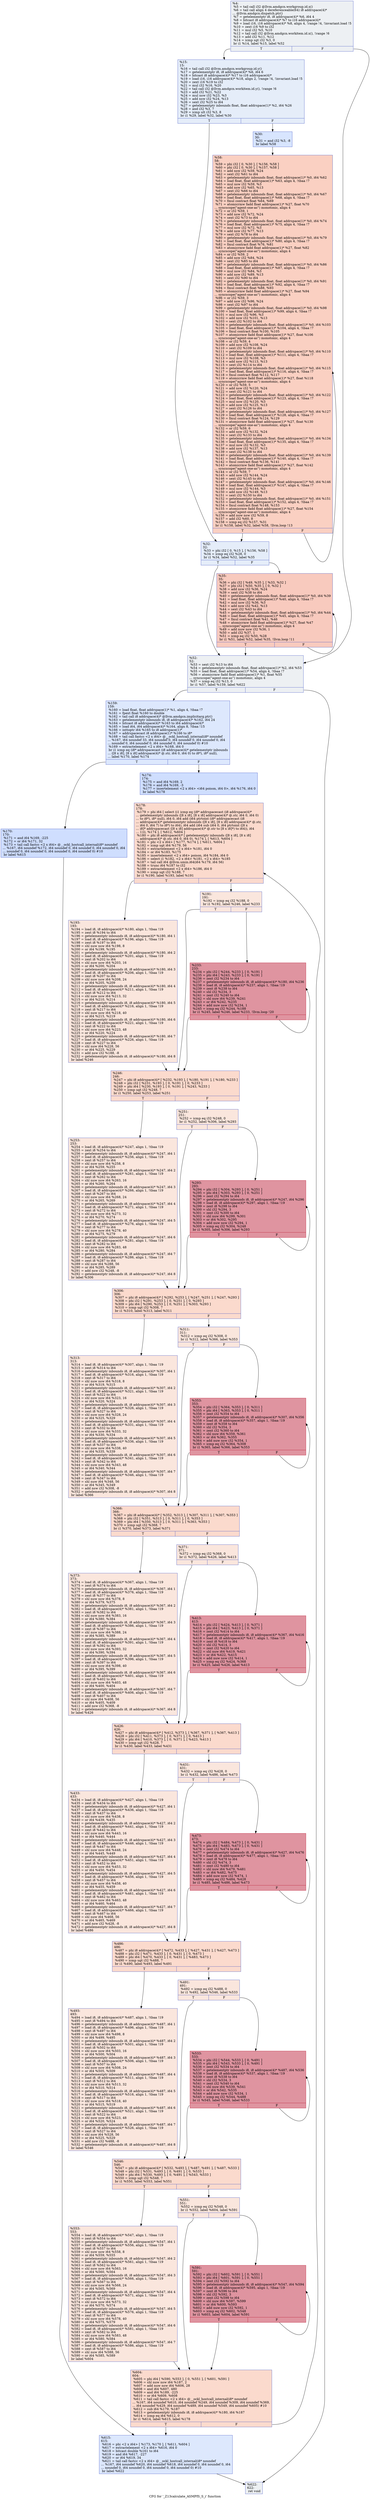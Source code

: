 digraph "CFG for '_Z13calculate_ASMPfS_S_i' function" {
	label="CFG for '_Z13calculate_ASMPfS_S_i' function";

	Node0x51121c0 [shape=record,color="#3d50c3ff", style=filled, fillcolor="#d6dce470",label="{%4:\l  %5 = tail call i32 @llvm.amdgcn.workgroup.id.x()\l  %6 = tail call align 4 dereferenceable(64) i8 addrspace(4)*\l... @llvm.amdgcn.dispatch.ptr()\l  %7 = getelementptr i8, i8 addrspace(4)* %6, i64 4\l  %8 = bitcast i8 addrspace(4)* %7 to i16 addrspace(4)*\l  %9 = load i16, i16 addrspace(4)* %8, align 4, !range !4, !invariant.load !5\l  %10 = zext i16 %9 to i32\l  %11 = mul i32 %5, %10\l  %12 = tail call i32 @llvm.amdgcn.workitem.id.x(), !range !6\l  %13 = add i32 %11, %12\l  %14 = icmp sgt i32 %3, 0\l  br i1 %14, label %15, label %52\l|{<s0>T|<s1>F}}"];
	Node0x51121c0:s0 -> Node0x51140f0;
	Node0x51121c0:s1 -> Node0x5114180;
	Node0x51140f0 [shape=record,color="#3d50c3ff", style=filled, fillcolor="#c5d6f270",label="{%15:\l15:                                               \l  %16 = tail call i32 @llvm.amdgcn.workgroup.id.y()\l  %17 = getelementptr i8, i8 addrspace(4)* %6, i64 6\l  %18 = bitcast i8 addrspace(4)* %17 to i16 addrspace(4)*\l  %19 = load i16, i16 addrspace(4)* %18, align 2, !range !4, !invariant.load !5\l  %20 = zext i16 %19 to i32\l  %21 = mul i32 %16, %20\l  %22 = tail call i32 @llvm.amdgcn.workitem.id.y(), !range !6\l  %23 = add i32 %21, %22\l  %24 = mul nsw i32 %23, %3\l  %25 = add nsw i32 %24, %13\l  %26 = sext i32 %25 to i64\l  %27 = getelementptr inbounds float, float addrspace(1)* %2, i64 %26\l  %28 = and i32 %3, 7\l  %29 = icmp ult i32 %3, 8\l  br i1 %29, label %32, label %30\l|{<s0>T|<s1>F}}"];
	Node0x51140f0:s0 -> Node0x5116080;
	Node0x51140f0:s1 -> Node0x5116110;
	Node0x5116110 [shape=record,color="#3d50c3ff", style=filled, fillcolor="#a7c5fe70",label="{%30:\l30:                                               \l  %31 = and i32 %3, -8\l  br label %58\l}"];
	Node0x5116110 -> Node0x5116310;
	Node0x5116080 [shape=record,color="#3d50c3ff", style=filled, fillcolor="#c5d6f270",label="{%32:\l32:                                               \l  %33 = phi i32 [ 0, %15 ], [ %156, %58 ]\l  %34 = icmp eq i32 %28, 0\l  br i1 %34, label %52, label %35\l|{<s0>T|<s1>F}}"];
	Node0x5116080:s0 -> Node0x5114180;
	Node0x5116080:s1 -> Node0x5116670;
	Node0x5116670 [shape=record,color="#3d50c3ff", style=filled, fillcolor="#ef886b70",label="{%35:\l35:                                               \l  %36 = phi i32 [ %49, %35 ], [ %33, %32 ]\l  %37 = phi i32 [ %50, %35 ], [ 0, %32 ]\l  %38 = add nsw i32 %36, %24\l  %39 = sext i32 %38 to i64\l  %40 = getelementptr inbounds float, float addrspace(1)* %0, i64 %39\l  %41 = load float, float addrspace(1)* %40, align 4, !tbaa !7\l  %42 = mul nsw i32 %36, %3\l  %43 = add nsw i32 %42, %13\l  %44 = sext i32 %43 to i64\l  %45 = getelementptr inbounds float, float addrspace(1)* %0, i64 %44\l  %46 = load float, float addrspace(1)* %45, align 4, !tbaa !7\l  %47 = fmul contract float %41, %46\l  %48 = atomicrmw fadd float addrspace(1)* %27, float %47\l... syncscope(\"agent-one-as\") monotonic, align 4\l  %49 = add nuw nsw i32 %36, 1\l  %50 = add i32 %37, 1\l  %51 = icmp eq i32 %50, %28\l  br i1 %51, label %52, label %35, !llvm.loop !11\l|{<s0>T|<s1>F}}"];
	Node0x5116670:s0 -> Node0x5114180;
	Node0x5116670:s1 -> Node0x5116670;
	Node0x5114180 [shape=record,color="#3d50c3ff", style=filled, fillcolor="#d6dce470",label="{%52:\l52:                                               \l  %53 = sext i32 %13 to i64\l  %54 = getelementptr inbounds float, float addrspace(1)* %2, i64 %53\l  %55 = load float, float addrspace(1)* %54, align 4, !tbaa !7\l  %56 = atomicrmw fadd float addrspace(1)* %1, float %55\l... syncscope(\"agent-one-as\") monotonic, align 4\l  %57 = icmp eq i32 %13, 0\l  br i1 %57, label %159, label %622\l|{<s0>T|<s1>F}}"];
	Node0x5114180:s0 -> Node0x5117cc0;
	Node0x5114180:s1 -> Node0x5117d10;
	Node0x5116310 [shape=record,color="#3d50c3ff", style=filled, fillcolor="#f3947570",label="{%58:\l58:                                               \l  %59 = phi i32 [ 0, %30 ], [ %156, %58 ]\l  %60 = phi i32 [ 0, %30 ], [ %157, %58 ]\l  %61 = add nsw i32 %59, %24\l  %62 = sext i32 %61 to i64\l  %63 = getelementptr inbounds float, float addrspace(1)* %0, i64 %62\l  %64 = load float, float addrspace(1)* %63, align 4, !tbaa !7\l  %65 = mul nsw i32 %59, %3\l  %66 = add nsw i32 %65, %13\l  %67 = sext i32 %66 to i64\l  %68 = getelementptr inbounds float, float addrspace(1)* %0, i64 %67\l  %69 = load float, float addrspace(1)* %68, align 4, !tbaa !7\l  %70 = fmul contract float %64, %69\l  %71 = atomicrmw fadd float addrspace(1)* %27, float %70\l... syncscope(\"agent-one-as\") monotonic, align 4\l  %72 = or i32 %59, 1\l  %73 = add nsw i32 %72, %24\l  %74 = sext i32 %73 to i64\l  %75 = getelementptr inbounds float, float addrspace(1)* %0, i64 %74\l  %76 = load float, float addrspace(1)* %75, align 4, !tbaa !7\l  %77 = mul nsw i32 %72, %3\l  %78 = add nsw i32 %77, %13\l  %79 = sext i32 %78 to i64\l  %80 = getelementptr inbounds float, float addrspace(1)* %0, i64 %79\l  %81 = load float, float addrspace(1)* %80, align 4, !tbaa !7\l  %82 = fmul contract float %76, %81\l  %83 = atomicrmw fadd float addrspace(1)* %27, float %82\l... syncscope(\"agent-one-as\") monotonic, align 4\l  %84 = or i32 %59, 2\l  %85 = add nsw i32 %84, %24\l  %86 = sext i32 %85 to i64\l  %87 = getelementptr inbounds float, float addrspace(1)* %0, i64 %86\l  %88 = load float, float addrspace(1)* %87, align 4, !tbaa !7\l  %89 = mul nsw i32 %84, %3\l  %90 = add nsw i32 %89, %13\l  %91 = sext i32 %90 to i64\l  %92 = getelementptr inbounds float, float addrspace(1)* %0, i64 %91\l  %93 = load float, float addrspace(1)* %92, align 4, !tbaa !7\l  %94 = fmul contract float %88, %93\l  %95 = atomicrmw fadd float addrspace(1)* %27, float %94\l... syncscope(\"agent-one-as\") monotonic, align 4\l  %96 = or i32 %59, 3\l  %97 = add nsw i32 %96, %24\l  %98 = sext i32 %97 to i64\l  %99 = getelementptr inbounds float, float addrspace(1)* %0, i64 %98\l  %100 = load float, float addrspace(1)* %99, align 4, !tbaa !7\l  %101 = mul nsw i32 %96, %3\l  %102 = add nsw i32 %101, %13\l  %103 = sext i32 %102 to i64\l  %104 = getelementptr inbounds float, float addrspace(1)* %0, i64 %103\l  %105 = load float, float addrspace(1)* %104, align 4, !tbaa !7\l  %106 = fmul contract float %100, %105\l  %107 = atomicrmw fadd float addrspace(1)* %27, float %106\l... syncscope(\"agent-one-as\") monotonic, align 4\l  %108 = or i32 %59, 4\l  %109 = add nsw i32 %108, %24\l  %110 = sext i32 %109 to i64\l  %111 = getelementptr inbounds float, float addrspace(1)* %0, i64 %110\l  %112 = load float, float addrspace(1)* %111, align 4, !tbaa !7\l  %113 = mul nsw i32 %108, %3\l  %114 = add nsw i32 %113, %13\l  %115 = sext i32 %114 to i64\l  %116 = getelementptr inbounds float, float addrspace(1)* %0, i64 %115\l  %117 = load float, float addrspace(1)* %116, align 4, !tbaa !7\l  %118 = fmul contract float %112, %117\l  %119 = atomicrmw fadd float addrspace(1)* %27, float %118\l... syncscope(\"agent-one-as\") monotonic, align 4\l  %120 = or i32 %59, 5\l  %121 = add nsw i32 %120, %24\l  %122 = sext i32 %121 to i64\l  %123 = getelementptr inbounds float, float addrspace(1)* %0, i64 %122\l  %124 = load float, float addrspace(1)* %123, align 4, !tbaa !7\l  %125 = mul nsw i32 %120, %3\l  %126 = add nsw i32 %125, %13\l  %127 = sext i32 %126 to i64\l  %128 = getelementptr inbounds float, float addrspace(1)* %0, i64 %127\l  %129 = load float, float addrspace(1)* %128, align 4, !tbaa !7\l  %130 = fmul contract float %124, %129\l  %131 = atomicrmw fadd float addrspace(1)* %27, float %130\l... syncscope(\"agent-one-as\") monotonic, align 4\l  %132 = or i32 %59, 6\l  %133 = add nsw i32 %132, %24\l  %134 = sext i32 %133 to i64\l  %135 = getelementptr inbounds float, float addrspace(1)* %0, i64 %134\l  %136 = load float, float addrspace(1)* %135, align 4, !tbaa !7\l  %137 = mul nsw i32 %132, %3\l  %138 = add nsw i32 %137, %13\l  %139 = sext i32 %138 to i64\l  %140 = getelementptr inbounds float, float addrspace(1)* %0, i64 %139\l  %141 = load float, float addrspace(1)* %140, align 4, !tbaa !7\l  %142 = fmul contract float %136, %141\l  %143 = atomicrmw fadd float addrspace(1)* %27, float %142\l... syncscope(\"agent-one-as\") monotonic, align 4\l  %144 = or i32 %59, 7\l  %145 = add nsw i32 %144, %24\l  %146 = sext i32 %145 to i64\l  %147 = getelementptr inbounds float, float addrspace(1)* %0, i64 %146\l  %148 = load float, float addrspace(1)* %147, align 4, !tbaa !7\l  %149 = mul nsw i32 %144, %3\l  %150 = add nsw i32 %149, %13\l  %151 = sext i32 %150 to i64\l  %152 = getelementptr inbounds float, float addrspace(1)* %0, i64 %151\l  %153 = load float, float addrspace(1)* %152, align 4, !tbaa !7\l  %154 = fmul contract float %148, %153\l  %155 = atomicrmw fadd float addrspace(1)* %27, float %154\l... syncscope(\"agent-one-as\") monotonic, align 4\l  %156 = add nuw nsw i32 %59, 8\l  %157 = add i32 %60, 8\l  %158 = icmp eq i32 %157, %31\l  br i1 %158, label %32, label %58, !llvm.loop !13\l|{<s0>T|<s1>F}}"];
	Node0x5116310:s0 -> Node0x5116080;
	Node0x5116310:s1 -> Node0x5116310;
	Node0x5117cc0 [shape=record,color="#3d50c3ff", style=filled, fillcolor="#b2ccfb70",label="{%159:\l159:                                              \l  %160 = load float, float addrspace(1)* %1, align 4, !tbaa !7\l  %161 = fpext float %160 to double\l  %162 = tail call i8 addrspace(4)* @llvm.amdgcn.implicitarg.ptr()\l  %163 = getelementptr inbounds i8, i8 addrspace(4)* %162, i64 24\l  %164 = bitcast i8 addrspace(4)* %163 to i64 addrspace(4)*\l  %165 = load i64, i64 addrspace(4)* %164, align 8, !tbaa !15\l  %166 = inttoptr i64 %165 to i8 addrspace(1)*\l  %167 = addrspacecast i8 addrspace(1)* %166 to i8*\l  %168 = tail call fastcc \<2 x i64\> @__ockl_hostcall_internal(i8* noundef\l... %167, i64 noundef 33, i64 noundef 0, i64 noundef 0, i64 noundef 0, i64\l... noundef 0, i64 noundef 0, i64 noundef 0, i64 noundef 0) #10\l  %169 = extractelement \<2 x i64\> %168, i64 0\l  br i1 icmp eq (i8* addrspacecast (i8 addrspace(4)* getelementptr inbounds\l... ([8 x i8], [8 x i8] addrspace(4)* @.str, i64 0, i64 0) to i8*), i8* null),\l... label %170, label %174\l|{<s0>T|<s1>F}}"];
	Node0x5117cc0:s0 -> Node0x511cb30;
	Node0x5117cc0:s1 -> Node0x511d4d0;
	Node0x511cb30 [shape=record,color="#3d50c3ff", style=filled, fillcolor="#93b5fe70",label="{%170:\l170:                                              \l  %171 = and i64 %169, -225\l  %172 = or i64 %171, 32\l  %173 = tail call fastcc \<2 x i64\> @__ockl_hostcall_internal(i8* noundef\l... %167, i64 noundef %172, i64 noundef 0, i64 noundef 0, i64 noundef 0, i64\l... noundef 0, i64 noundef 0, i64 noundef 0, i64 noundef 0) #10\l  br label %615\l}"];
	Node0x511cb30 -> Node0x511d860;
	Node0x511d4d0 [shape=record,color="#3d50c3ff", style=filled, fillcolor="#93b5fe70",label="{%174:\l174:                                              \l  %175 = and i64 %169, 2\l  %176 = and i64 %169, -3\l  %177 = insertelement \<2 x i64\> \<i64 poison, i64 0\>, i64 %176, i64 0\l  br label %178\l}"];
	Node0x511d4d0 -> Node0x511e370;
	Node0x511e370 [shape=record,color="#3d50c3ff", style=filled, fillcolor="#f7ac8e70",label="{%178:\l178:                                              \l  %179 = phi i64 [ select (i1 icmp eq (i8* addrspacecast (i8 addrspace(4)*\l... getelementptr inbounds ([8 x i8], [8 x i8] addrspace(4)* @.str, i64 0, i64 0)\l... to i8*), i8* null), i64 0, i64 add (i64 ptrtoint (i8* addrspacecast (i8\l... addrspace(4)* getelementptr inbounds ([8 x i8], [8 x i8] addrspace(4)* @.str,\l... i64 0, i64 7) to i8*) to i64), i64 add (i64 sub (i64 0, i64 ptrtoint ([8 x\l... i8]* addrspacecast ([8 x i8] addrspace(4)* @.str to [8 x i8]*) to i64)), i64\l... 1))), %174 ], [ %612, %604 ]\l  %180 = phi i8 addrspace(4)* [ getelementptr inbounds ([8 x i8], [8 x i8]\l... addrspace(4)* @.str, i64 0, i64 0), %174 ], [ %613, %604 ]\l  %181 = phi \<2 x i64\> [ %177, %174 ], [ %611, %604 ]\l  %182 = icmp ugt i64 %179, 56\l  %183 = extractelement \<2 x i64\> %181, i64 0\l  %184 = or i64 %183, %175\l  %185 = insertelement \<2 x i64\> poison, i64 %184, i64 0\l  %186 = select i1 %182, \<2 x i64\> %181, \<2 x i64\> %185\l  %187 = tail call i64 @llvm.umin.i64(i64 %179, i64 56)\l  %188 = trunc i64 %187 to i32\l  %189 = extractelement \<2 x i64\> %186, i64 0\l  %190 = icmp ugt i32 %188, 7\l  br i1 %190, label %193, label %191\l|{<s0>T|<s1>F}}"];
	Node0x511e370:s0 -> Node0x511f260;
	Node0x511e370:s1 -> Node0x511f2f0;
	Node0x511f2f0 [shape=record,color="#3d50c3ff", style=filled, fillcolor="#f3c7b170",label="{%191:\l191:                                              \l  %192 = icmp eq i32 %188, 0\l  br i1 %192, label %246, label %233\l|{<s0>T|<s1>F}}"];
	Node0x511f2f0:s0 -> Node0x511f4c0;
	Node0x511f2f0:s1 -> Node0x511f510;
	Node0x511f260 [shape=record,color="#3d50c3ff", style=filled, fillcolor="#f3c7b170",label="{%193:\l193:                                              \l  %194 = load i8, i8 addrspace(4)* %180, align 1, !tbaa !19\l  %195 = zext i8 %194 to i64\l  %196 = getelementptr inbounds i8, i8 addrspace(4)* %180, i64 1\l  %197 = load i8, i8 addrspace(4)* %196, align 1, !tbaa !19\l  %198 = zext i8 %197 to i64\l  %199 = shl nuw nsw i64 %198, 8\l  %200 = or i64 %199, %195\l  %201 = getelementptr inbounds i8, i8 addrspace(4)* %180, i64 2\l  %202 = load i8, i8 addrspace(4)* %201, align 1, !tbaa !19\l  %203 = zext i8 %202 to i64\l  %204 = shl nuw nsw i64 %203, 16\l  %205 = or i64 %200, %204\l  %206 = getelementptr inbounds i8, i8 addrspace(4)* %180, i64 3\l  %207 = load i8, i8 addrspace(4)* %206, align 1, !tbaa !19\l  %208 = zext i8 %207 to i64\l  %209 = shl nuw nsw i64 %208, 24\l  %210 = or i64 %205, %209\l  %211 = getelementptr inbounds i8, i8 addrspace(4)* %180, i64 4\l  %212 = load i8, i8 addrspace(4)* %211, align 1, !tbaa !19\l  %213 = zext i8 %212 to i64\l  %214 = shl nuw nsw i64 %213, 32\l  %215 = or i64 %210, %214\l  %216 = getelementptr inbounds i8, i8 addrspace(4)* %180, i64 5\l  %217 = load i8, i8 addrspace(4)* %216, align 1, !tbaa !19\l  %218 = zext i8 %217 to i64\l  %219 = shl nuw nsw i64 %218, 40\l  %220 = or i64 %215, %219\l  %221 = getelementptr inbounds i8, i8 addrspace(4)* %180, i64 6\l  %222 = load i8, i8 addrspace(4)* %221, align 1, !tbaa !19\l  %223 = zext i8 %222 to i64\l  %224 = shl nuw nsw i64 %223, 48\l  %225 = or i64 %220, %224\l  %226 = getelementptr inbounds i8, i8 addrspace(4)* %180, i64 7\l  %227 = load i8, i8 addrspace(4)* %226, align 1, !tbaa !19\l  %228 = zext i8 %227 to i64\l  %229 = shl nuw i64 %228, 56\l  %230 = or i64 %225, %229\l  %231 = add nsw i32 %188, -8\l  %232 = getelementptr inbounds i8, i8 addrspace(4)* %180, i64 8\l  br label %246\l}"];
	Node0x511f260 -> Node0x511f4c0;
	Node0x511f510 [shape=record,color="#b70d28ff", style=filled, fillcolor="#b70d2870",label="{%233:\l233:                                              \l  %234 = phi i32 [ %244, %233 ], [ 0, %191 ]\l  %235 = phi i64 [ %243, %233 ], [ 0, %191 ]\l  %236 = zext i32 %234 to i64\l  %237 = getelementptr inbounds i8, i8 addrspace(4)* %180, i64 %236\l  %238 = load i8, i8 addrspace(4)* %237, align 1, !tbaa !19\l  %239 = zext i8 %238 to i64\l  %240 = shl i32 %234, 3\l  %241 = zext i32 %240 to i64\l  %242 = shl nuw i64 %239, %241\l  %243 = or i64 %242, %235\l  %244 = add nuw nsw i32 %234, 1\l  %245 = icmp eq i32 %244, %188\l  br i1 %245, label %246, label %233, !llvm.loop !20\l|{<s0>T|<s1>F}}"];
	Node0x511f510:s0 -> Node0x511f4c0;
	Node0x511f510:s1 -> Node0x511f510;
	Node0x511f4c0 [shape=record,color="#3d50c3ff", style=filled, fillcolor="#f7ac8e70",label="{%246:\l246:                                              \l  %247 = phi i8 addrspace(4)* [ %232, %193 ], [ %180, %191 ], [ %180, %233 ]\l  %248 = phi i32 [ %231, %193 ], [ 0, %191 ], [ 0, %233 ]\l  %249 = phi i64 [ %230, %193 ], [ 0, %191 ], [ %243, %233 ]\l  %250 = icmp ugt i32 %248, 7\l  br i1 %250, label %253, label %251\l|{<s0>T|<s1>F}}"];
	Node0x511f4c0:s0 -> Node0x5121f20;
	Node0x511f4c0:s1 -> Node0x5121f70;
	Node0x5121f70 [shape=record,color="#3d50c3ff", style=filled, fillcolor="#f3c7b170",label="{%251:\l251:                                              \l  %252 = icmp eq i32 %248, 0\l  br i1 %252, label %306, label %293\l|{<s0>T|<s1>F}}"];
	Node0x5121f70:s0 -> Node0x5122140;
	Node0x5121f70:s1 -> Node0x5122190;
	Node0x5121f20 [shape=record,color="#3d50c3ff", style=filled, fillcolor="#f3c7b170",label="{%253:\l253:                                              \l  %254 = load i8, i8 addrspace(4)* %247, align 1, !tbaa !19\l  %255 = zext i8 %254 to i64\l  %256 = getelementptr inbounds i8, i8 addrspace(4)* %247, i64 1\l  %257 = load i8, i8 addrspace(4)* %256, align 1, !tbaa !19\l  %258 = zext i8 %257 to i64\l  %259 = shl nuw nsw i64 %258, 8\l  %260 = or i64 %259, %255\l  %261 = getelementptr inbounds i8, i8 addrspace(4)* %247, i64 2\l  %262 = load i8, i8 addrspace(4)* %261, align 1, !tbaa !19\l  %263 = zext i8 %262 to i64\l  %264 = shl nuw nsw i64 %263, 16\l  %265 = or i64 %260, %264\l  %266 = getelementptr inbounds i8, i8 addrspace(4)* %247, i64 3\l  %267 = load i8, i8 addrspace(4)* %266, align 1, !tbaa !19\l  %268 = zext i8 %267 to i64\l  %269 = shl nuw nsw i64 %268, 24\l  %270 = or i64 %265, %269\l  %271 = getelementptr inbounds i8, i8 addrspace(4)* %247, i64 4\l  %272 = load i8, i8 addrspace(4)* %271, align 1, !tbaa !19\l  %273 = zext i8 %272 to i64\l  %274 = shl nuw nsw i64 %273, 32\l  %275 = or i64 %270, %274\l  %276 = getelementptr inbounds i8, i8 addrspace(4)* %247, i64 5\l  %277 = load i8, i8 addrspace(4)* %276, align 1, !tbaa !19\l  %278 = zext i8 %277 to i64\l  %279 = shl nuw nsw i64 %278, 40\l  %280 = or i64 %275, %279\l  %281 = getelementptr inbounds i8, i8 addrspace(4)* %247, i64 6\l  %282 = load i8, i8 addrspace(4)* %281, align 1, !tbaa !19\l  %283 = zext i8 %282 to i64\l  %284 = shl nuw nsw i64 %283, 48\l  %285 = or i64 %280, %284\l  %286 = getelementptr inbounds i8, i8 addrspace(4)* %247, i64 7\l  %287 = load i8, i8 addrspace(4)* %286, align 1, !tbaa !19\l  %288 = zext i8 %287 to i64\l  %289 = shl nuw i64 %288, 56\l  %290 = or i64 %285, %289\l  %291 = add nsw i32 %248, -8\l  %292 = getelementptr inbounds i8, i8 addrspace(4)* %247, i64 8\l  br label %306\l}"];
	Node0x5121f20 -> Node0x5122140;
	Node0x5122190 [shape=record,color="#b70d28ff", style=filled, fillcolor="#b70d2870",label="{%293:\l293:                                              \l  %294 = phi i32 [ %304, %293 ], [ 0, %251 ]\l  %295 = phi i64 [ %303, %293 ], [ 0, %251 ]\l  %296 = zext i32 %294 to i64\l  %297 = getelementptr inbounds i8, i8 addrspace(4)* %247, i64 %296\l  %298 = load i8, i8 addrspace(4)* %297, align 1, !tbaa !19\l  %299 = zext i8 %298 to i64\l  %300 = shl i32 %294, 3\l  %301 = zext i32 %300 to i64\l  %302 = shl nuw i64 %299, %301\l  %303 = or i64 %302, %295\l  %304 = add nuw nsw i32 %294, 1\l  %305 = icmp eq i32 %304, %248\l  br i1 %305, label %306, label %293\l|{<s0>T|<s1>F}}"];
	Node0x5122190:s0 -> Node0x5122140;
	Node0x5122190:s1 -> Node0x5122190;
	Node0x5122140 [shape=record,color="#3d50c3ff", style=filled, fillcolor="#f7ac8e70",label="{%306:\l306:                                              \l  %307 = phi i8 addrspace(4)* [ %292, %253 ], [ %247, %251 ], [ %247, %293 ]\l  %308 = phi i32 [ %291, %253 ], [ 0, %251 ], [ 0, %293 ]\l  %309 = phi i64 [ %290, %253 ], [ 0, %251 ], [ %303, %293 ]\l  %310 = icmp ugt i32 %308, 7\l  br i1 %310, label %313, label %311\l|{<s0>T|<s1>F}}"];
	Node0x5122140:s0 -> Node0x5124a20;
	Node0x5122140:s1 -> Node0x5124a70;
	Node0x5124a70 [shape=record,color="#3d50c3ff", style=filled, fillcolor="#f3c7b170",label="{%311:\l311:                                              \l  %312 = icmp eq i32 %308, 0\l  br i1 %312, label %366, label %353\l|{<s0>T|<s1>F}}"];
	Node0x5124a70:s0 -> Node0x5124c00;
	Node0x5124a70:s1 -> Node0x5124c50;
	Node0x5124a20 [shape=record,color="#3d50c3ff", style=filled, fillcolor="#f3c7b170",label="{%313:\l313:                                              \l  %314 = load i8, i8 addrspace(4)* %307, align 1, !tbaa !19\l  %315 = zext i8 %314 to i64\l  %316 = getelementptr inbounds i8, i8 addrspace(4)* %307, i64 1\l  %317 = load i8, i8 addrspace(4)* %316, align 1, !tbaa !19\l  %318 = zext i8 %317 to i64\l  %319 = shl nuw nsw i64 %318, 8\l  %320 = or i64 %319, %315\l  %321 = getelementptr inbounds i8, i8 addrspace(4)* %307, i64 2\l  %322 = load i8, i8 addrspace(4)* %321, align 1, !tbaa !19\l  %323 = zext i8 %322 to i64\l  %324 = shl nuw nsw i64 %323, 16\l  %325 = or i64 %320, %324\l  %326 = getelementptr inbounds i8, i8 addrspace(4)* %307, i64 3\l  %327 = load i8, i8 addrspace(4)* %326, align 1, !tbaa !19\l  %328 = zext i8 %327 to i64\l  %329 = shl nuw nsw i64 %328, 24\l  %330 = or i64 %325, %329\l  %331 = getelementptr inbounds i8, i8 addrspace(4)* %307, i64 4\l  %332 = load i8, i8 addrspace(4)* %331, align 1, !tbaa !19\l  %333 = zext i8 %332 to i64\l  %334 = shl nuw nsw i64 %333, 32\l  %335 = or i64 %330, %334\l  %336 = getelementptr inbounds i8, i8 addrspace(4)* %307, i64 5\l  %337 = load i8, i8 addrspace(4)* %336, align 1, !tbaa !19\l  %338 = zext i8 %337 to i64\l  %339 = shl nuw nsw i64 %338, 40\l  %340 = or i64 %335, %339\l  %341 = getelementptr inbounds i8, i8 addrspace(4)* %307, i64 6\l  %342 = load i8, i8 addrspace(4)* %341, align 1, !tbaa !19\l  %343 = zext i8 %342 to i64\l  %344 = shl nuw nsw i64 %343, 48\l  %345 = or i64 %340, %344\l  %346 = getelementptr inbounds i8, i8 addrspace(4)* %307, i64 7\l  %347 = load i8, i8 addrspace(4)* %346, align 1, !tbaa !19\l  %348 = zext i8 %347 to i64\l  %349 = shl nuw i64 %348, 56\l  %350 = or i64 %345, %349\l  %351 = add nsw i32 %308, -8\l  %352 = getelementptr inbounds i8, i8 addrspace(4)* %307, i64 8\l  br label %366\l}"];
	Node0x5124a20 -> Node0x5124c00;
	Node0x5124c50 [shape=record,color="#b70d28ff", style=filled, fillcolor="#b70d2870",label="{%353:\l353:                                              \l  %354 = phi i32 [ %364, %353 ], [ 0, %311 ]\l  %355 = phi i64 [ %363, %353 ], [ 0, %311 ]\l  %356 = zext i32 %354 to i64\l  %357 = getelementptr inbounds i8, i8 addrspace(4)* %307, i64 %356\l  %358 = load i8, i8 addrspace(4)* %357, align 1, !tbaa !19\l  %359 = zext i8 %358 to i64\l  %360 = shl i32 %354, 3\l  %361 = zext i32 %360 to i64\l  %362 = shl nuw i64 %359, %361\l  %363 = or i64 %362, %355\l  %364 = add nuw nsw i32 %354, 1\l  %365 = icmp eq i32 %364, %308\l  br i1 %365, label %366, label %353\l|{<s0>T|<s1>F}}"];
	Node0x5124c50:s0 -> Node0x5124c00;
	Node0x5124c50:s1 -> Node0x5124c50;
	Node0x5124c00 [shape=record,color="#3d50c3ff", style=filled, fillcolor="#f7ac8e70",label="{%366:\l366:                                              \l  %367 = phi i8 addrspace(4)* [ %352, %313 ], [ %307, %311 ], [ %307, %353 ]\l  %368 = phi i32 [ %351, %313 ], [ 0, %311 ], [ 0, %353 ]\l  %369 = phi i64 [ %350, %313 ], [ 0, %311 ], [ %363, %353 ]\l  %370 = icmp ugt i32 %368, 7\l  br i1 %370, label %373, label %371\l|{<s0>T|<s1>F}}"];
	Node0x5124c00:s0 -> Node0x5127670;
	Node0x5124c00:s1 -> Node0x51276c0;
	Node0x51276c0 [shape=record,color="#3d50c3ff", style=filled, fillcolor="#f3c7b170",label="{%371:\l371:                                              \l  %372 = icmp eq i32 %368, 0\l  br i1 %372, label %426, label %413\l|{<s0>T|<s1>F}}"];
	Node0x51276c0:s0 -> Node0x5127850;
	Node0x51276c0:s1 -> Node0x51278a0;
	Node0x5127670 [shape=record,color="#3d50c3ff", style=filled, fillcolor="#f3c7b170",label="{%373:\l373:                                              \l  %374 = load i8, i8 addrspace(4)* %367, align 1, !tbaa !19\l  %375 = zext i8 %374 to i64\l  %376 = getelementptr inbounds i8, i8 addrspace(4)* %367, i64 1\l  %377 = load i8, i8 addrspace(4)* %376, align 1, !tbaa !19\l  %378 = zext i8 %377 to i64\l  %379 = shl nuw nsw i64 %378, 8\l  %380 = or i64 %379, %375\l  %381 = getelementptr inbounds i8, i8 addrspace(4)* %367, i64 2\l  %382 = load i8, i8 addrspace(4)* %381, align 1, !tbaa !19\l  %383 = zext i8 %382 to i64\l  %384 = shl nuw nsw i64 %383, 16\l  %385 = or i64 %380, %384\l  %386 = getelementptr inbounds i8, i8 addrspace(4)* %367, i64 3\l  %387 = load i8, i8 addrspace(4)* %386, align 1, !tbaa !19\l  %388 = zext i8 %387 to i64\l  %389 = shl nuw nsw i64 %388, 24\l  %390 = or i64 %385, %389\l  %391 = getelementptr inbounds i8, i8 addrspace(4)* %367, i64 4\l  %392 = load i8, i8 addrspace(4)* %391, align 1, !tbaa !19\l  %393 = zext i8 %392 to i64\l  %394 = shl nuw nsw i64 %393, 32\l  %395 = or i64 %390, %394\l  %396 = getelementptr inbounds i8, i8 addrspace(4)* %367, i64 5\l  %397 = load i8, i8 addrspace(4)* %396, align 1, !tbaa !19\l  %398 = zext i8 %397 to i64\l  %399 = shl nuw nsw i64 %398, 40\l  %400 = or i64 %395, %399\l  %401 = getelementptr inbounds i8, i8 addrspace(4)* %367, i64 6\l  %402 = load i8, i8 addrspace(4)* %401, align 1, !tbaa !19\l  %403 = zext i8 %402 to i64\l  %404 = shl nuw nsw i64 %403, 48\l  %405 = or i64 %400, %404\l  %406 = getelementptr inbounds i8, i8 addrspace(4)* %367, i64 7\l  %407 = load i8, i8 addrspace(4)* %406, align 1, !tbaa !19\l  %408 = zext i8 %407 to i64\l  %409 = shl nuw i64 %408, 56\l  %410 = or i64 %405, %409\l  %411 = add nsw i32 %368, -8\l  %412 = getelementptr inbounds i8, i8 addrspace(4)* %367, i64 8\l  br label %426\l}"];
	Node0x5127670 -> Node0x5127850;
	Node0x51278a0 [shape=record,color="#b70d28ff", style=filled, fillcolor="#b70d2870",label="{%413:\l413:                                              \l  %414 = phi i32 [ %424, %413 ], [ 0, %371 ]\l  %415 = phi i64 [ %423, %413 ], [ 0, %371 ]\l  %416 = zext i32 %414 to i64\l  %417 = getelementptr inbounds i8, i8 addrspace(4)* %367, i64 %416\l  %418 = load i8, i8 addrspace(4)* %417, align 1, !tbaa !19\l  %419 = zext i8 %418 to i64\l  %420 = shl i32 %414, 3\l  %421 = zext i32 %420 to i64\l  %422 = shl nuw i64 %419, %421\l  %423 = or i64 %422, %415\l  %424 = add nuw nsw i32 %414, 1\l  %425 = icmp eq i32 %424, %368\l  br i1 %425, label %426, label %413\l|{<s0>T|<s1>F}}"];
	Node0x51278a0:s0 -> Node0x5127850;
	Node0x51278a0:s1 -> Node0x51278a0;
	Node0x5127850 [shape=record,color="#3d50c3ff", style=filled, fillcolor="#f7ac8e70",label="{%426:\l426:                                              \l  %427 = phi i8 addrspace(4)* [ %412, %373 ], [ %367, %371 ], [ %367, %413 ]\l  %428 = phi i32 [ %411, %373 ], [ 0, %371 ], [ 0, %413 ]\l  %429 = phi i64 [ %410, %373 ], [ 0, %371 ], [ %423, %413 ]\l  %430 = icmp ugt i32 %428, 7\l  br i1 %430, label %433, label %431\l|{<s0>T|<s1>F}}"];
	Node0x5127850:s0 -> Node0x51298c0;
	Node0x5127850:s1 -> Node0x5129910;
	Node0x5129910 [shape=record,color="#3d50c3ff", style=filled, fillcolor="#f3c7b170",label="{%431:\l431:                                              \l  %432 = icmp eq i32 %428, 0\l  br i1 %432, label %486, label %473\l|{<s0>T|<s1>F}}"];
	Node0x5129910:s0 -> Node0x5129aa0;
	Node0x5129910:s1 -> Node0x5129af0;
	Node0x51298c0 [shape=record,color="#3d50c3ff", style=filled, fillcolor="#f3c7b170",label="{%433:\l433:                                              \l  %434 = load i8, i8 addrspace(4)* %427, align 1, !tbaa !19\l  %435 = zext i8 %434 to i64\l  %436 = getelementptr inbounds i8, i8 addrspace(4)* %427, i64 1\l  %437 = load i8, i8 addrspace(4)* %436, align 1, !tbaa !19\l  %438 = zext i8 %437 to i64\l  %439 = shl nuw nsw i64 %438, 8\l  %440 = or i64 %439, %435\l  %441 = getelementptr inbounds i8, i8 addrspace(4)* %427, i64 2\l  %442 = load i8, i8 addrspace(4)* %441, align 1, !tbaa !19\l  %443 = zext i8 %442 to i64\l  %444 = shl nuw nsw i64 %443, 16\l  %445 = or i64 %440, %444\l  %446 = getelementptr inbounds i8, i8 addrspace(4)* %427, i64 3\l  %447 = load i8, i8 addrspace(4)* %446, align 1, !tbaa !19\l  %448 = zext i8 %447 to i64\l  %449 = shl nuw nsw i64 %448, 24\l  %450 = or i64 %445, %449\l  %451 = getelementptr inbounds i8, i8 addrspace(4)* %427, i64 4\l  %452 = load i8, i8 addrspace(4)* %451, align 1, !tbaa !19\l  %453 = zext i8 %452 to i64\l  %454 = shl nuw nsw i64 %453, 32\l  %455 = or i64 %450, %454\l  %456 = getelementptr inbounds i8, i8 addrspace(4)* %427, i64 5\l  %457 = load i8, i8 addrspace(4)* %456, align 1, !tbaa !19\l  %458 = zext i8 %457 to i64\l  %459 = shl nuw nsw i64 %458, 40\l  %460 = or i64 %455, %459\l  %461 = getelementptr inbounds i8, i8 addrspace(4)* %427, i64 6\l  %462 = load i8, i8 addrspace(4)* %461, align 1, !tbaa !19\l  %463 = zext i8 %462 to i64\l  %464 = shl nuw nsw i64 %463, 48\l  %465 = or i64 %460, %464\l  %466 = getelementptr inbounds i8, i8 addrspace(4)* %427, i64 7\l  %467 = load i8, i8 addrspace(4)* %466, align 1, !tbaa !19\l  %468 = zext i8 %467 to i64\l  %469 = shl nuw i64 %468, 56\l  %470 = or i64 %465, %469\l  %471 = add nsw i32 %428, -8\l  %472 = getelementptr inbounds i8, i8 addrspace(4)* %427, i64 8\l  br label %486\l}"];
	Node0x51298c0 -> Node0x5129aa0;
	Node0x5129af0 [shape=record,color="#b70d28ff", style=filled, fillcolor="#b70d2870",label="{%473:\l473:                                              \l  %474 = phi i32 [ %484, %473 ], [ 0, %431 ]\l  %475 = phi i64 [ %483, %473 ], [ 0, %431 ]\l  %476 = zext i32 %474 to i64\l  %477 = getelementptr inbounds i8, i8 addrspace(4)* %427, i64 %476\l  %478 = load i8, i8 addrspace(4)* %477, align 1, !tbaa !19\l  %479 = zext i8 %478 to i64\l  %480 = shl i32 %474, 3\l  %481 = zext i32 %480 to i64\l  %482 = shl nuw i64 %479, %481\l  %483 = or i64 %482, %475\l  %484 = add nuw nsw i32 %474, 1\l  %485 = icmp eq i32 %484, %428\l  br i1 %485, label %486, label %473\l|{<s0>T|<s1>F}}"];
	Node0x5129af0:s0 -> Node0x5129aa0;
	Node0x5129af0:s1 -> Node0x5129af0;
	Node0x5129aa0 [shape=record,color="#3d50c3ff", style=filled, fillcolor="#f7ac8e70",label="{%486:\l486:                                              \l  %487 = phi i8 addrspace(4)* [ %472, %433 ], [ %427, %431 ], [ %427, %473 ]\l  %488 = phi i32 [ %471, %433 ], [ 0, %431 ], [ 0, %473 ]\l  %489 = phi i64 [ %470, %433 ], [ 0, %431 ], [ %483, %473 ]\l  %490 = icmp ugt i32 %488, 7\l  br i1 %490, label %493, label %491\l|{<s0>T|<s1>F}}"];
	Node0x5129aa0:s0 -> Node0x512bf20;
	Node0x5129aa0:s1 -> Node0x512bf70;
	Node0x512bf70 [shape=record,color="#3d50c3ff", style=filled, fillcolor="#f3c7b170",label="{%491:\l491:                                              \l  %492 = icmp eq i32 %488, 0\l  br i1 %492, label %546, label %533\l|{<s0>T|<s1>F}}"];
	Node0x512bf70:s0 -> Node0x512c100;
	Node0x512bf70:s1 -> Node0x512c150;
	Node0x512bf20 [shape=record,color="#3d50c3ff", style=filled, fillcolor="#f3c7b170",label="{%493:\l493:                                              \l  %494 = load i8, i8 addrspace(4)* %487, align 1, !tbaa !19\l  %495 = zext i8 %494 to i64\l  %496 = getelementptr inbounds i8, i8 addrspace(4)* %487, i64 1\l  %497 = load i8, i8 addrspace(4)* %496, align 1, !tbaa !19\l  %498 = zext i8 %497 to i64\l  %499 = shl nuw nsw i64 %498, 8\l  %500 = or i64 %499, %495\l  %501 = getelementptr inbounds i8, i8 addrspace(4)* %487, i64 2\l  %502 = load i8, i8 addrspace(4)* %501, align 1, !tbaa !19\l  %503 = zext i8 %502 to i64\l  %504 = shl nuw nsw i64 %503, 16\l  %505 = or i64 %500, %504\l  %506 = getelementptr inbounds i8, i8 addrspace(4)* %487, i64 3\l  %507 = load i8, i8 addrspace(4)* %506, align 1, !tbaa !19\l  %508 = zext i8 %507 to i64\l  %509 = shl nuw nsw i64 %508, 24\l  %510 = or i64 %505, %509\l  %511 = getelementptr inbounds i8, i8 addrspace(4)* %487, i64 4\l  %512 = load i8, i8 addrspace(4)* %511, align 1, !tbaa !19\l  %513 = zext i8 %512 to i64\l  %514 = shl nuw nsw i64 %513, 32\l  %515 = or i64 %510, %514\l  %516 = getelementptr inbounds i8, i8 addrspace(4)* %487, i64 5\l  %517 = load i8, i8 addrspace(4)* %516, align 1, !tbaa !19\l  %518 = zext i8 %517 to i64\l  %519 = shl nuw nsw i64 %518, 40\l  %520 = or i64 %515, %519\l  %521 = getelementptr inbounds i8, i8 addrspace(4)* %487, i64 6\l  %522 = load i8, i8 addrspace(4)* %521, align 1, !tbaa !19\l  %523 = zext i8 %522 to i64\l  %524 = shl nuw nsw i64 %523, 48\l  %525 = or i64 %520, %524\l  %526 = getelementptr inbounds i8, i8 addrspace(4)* %487, i64 7\l  %527 = load i8, i8 addrspace(4)* %526, align 1, !tbaa !19\l  %528 = zext i8 %527 to i64\l  %529 = shl nuw i64 %528, 56\l  %530 = or i64 %525, %529\l  %531 = add nsw i32 %488, -8\l  %532 = getelementptr inbounds i8, i8 addrspace(4)* %487, i64 8\l  br label %546\l}"];
	Node0x512bf20 -> Node0x512c100;
	Node0x512c150 [shape=record,color="#b70d28ff", style=filled, fillcolor="#b70d2870",label="{%533:\l533:                                              \l  %534 = phi i32 [ %544, %533 ], [ 0, %491 ]\l  %535 = phi i64 [ %543, %533 ], [ 0, %491 ]\l  %536 = zext i32 %534 to i64\l  %537 = getelementptr inbounds i8, i8 addrspace(4)* %487, i64 %536\l  %538 = load i8, i8 addrspace(4)* %537, align 1, !tbaa !19\l  %539 = zext i8 %538 to i64\l  %540 = shl i32 %534, 3\l  %541 = zext i32 %540 to i64\l  %542 = shl nuw i64 %539, %541\l  %543 = or i64 %542, %535\l  %544 = add nuw nsw i32 %534, 1\l  %545 = icmp eq i32 %544, %488\l  br i1 %545, label %546, label %533\l|{<s0>T|<s1>F}}"];
	Node0x512c150:s0 -> Node0x512c100;
	Node0x512c150:s1 -> Node0x512c150;
	Node0x512c100 [shape=record,color="#3d50c3ff", style=filled, fillcolor="#f7ac8e70",label="{%546:\l546:                                              \l  %547 = phi i8 addrspace(4)* [ %532, %493 ], [ %487, %491 ], [ %487, %533 ]\l  %548 = phi i32 [ %531, %493 ], [ 0, %491 ], [ 0, %533 ]\l  %549 = phi i64 [ %530, %493 ], [ 0, %491 ], [ %543, %533 ]\l  %550 = icmp ugt i32 %548, 7\l  br i1 %550, label %553, label %551\l|{<s0>T|<s1>F}}"];
	Node0x512c100:s0 -> Node0x512f7a0;
	Node0x512c100:s1 -> Node0x512f7f0;
	Node0x512f7f0 [shape=record,color="#3d50c3ff", style=filled, fillcolor="#f3c7b170",label="{%551:\l551:                                              \l  %552 = icmp eq i32 %548, 0\l  br i1 %552, label %604, label %591\l|{<s0>T|<s1>F}}"];
	Node0x512f7f0:s0 -> Node0x511e7c0;
	Node0x512f7f0:s1 -> Node0x512f980;
	Node0x512f7a0 [shape=record,color="#3d50c3ff", style=filled, fillcolor="#f3c7b170",label="{%553:\l553:                                              \l  %554 = load i8, i8 addrspace(4)* %547, align 1, !tbaa !19\l  %555 = zext i8 %554 to i64\l  %556 = getelementptr inbounds i8, i8 addrspace(4)* %547, i64 1\l  %557 = load i8, i8 addrspace(4)* %556, align 1, !tbaa !19\l  %558 = zext i8 %557 to i64\l  %559 = shl nuw nsw i64 %558, 8\l  %560 = or i64 %559, %555\l  %561 = getelementptr inbounds i8, i8 addrspace(4)* %547, i64 2\l  %562 = load i8, i8 addrspace(4)* %561, align 1, !tbaa !19\l  %563 = zext i8 %562 to i64\l  %564 = shl nuw nsw i64 %563, 16\l  %565 = or i64 %560, %564\l  %566 = getelementptr inbounds i8, i8 addrspace(4)* %547, i64 3\l  %567 = load i8, i8 addrspace(4)* %566, align 1, !tbaa !19\l  %568 = zext i8 %567 to i64\l  %569 = shl nuw nsw i64 %568, 24\l  %570 = or i64 %565, %569\l  %571 = getelementptr inbounds i8, i8 addrspace(4)* %547, i64 4\l  %572 = load i8, i8 addrspace(4)* %571, align 1, !tbaa !19\l  %573 = zext i8 %572 to i64\l  %574 = shl nuw nsw i64 %573, 32\l  %575 = or i64 %570, %574\l  %576 = getelementptr inbounds i8, i8 addrspace(4)* %547, i64 5\l  %577 = load i8, i8 addrspace(4)* %576, align 1, !tbaa !19\l  %578 = zext i8 %577 to i64\l  %579 = shl nuw nsw i64 %578, 40\l  %580 = or i64 %575, %579\l  %581 = getelementptr inbounds i8, i8 addrspace(4)* %547, i64 6\l  %582 = load i8, i8 addrspace(4)* %581, align 1, !tbaa !19\l  %583 = zext i8 %582 to i64\l  %584 = shl nuw nsw i64 %583, 48\l  %585 = or i64 %580, %584\l  %586 = getelementptr inbounds i8, i8 addrspace(4)* %547, i64 7\l  %587 = load i8, i8 addrspace(4)* %586, align 1, !tbaa !19\l  %588 = zext i8 %587 to i64\l  %589 = shl nuw i64 %588, 56\l  %590 = or i64 %585, %589\l  br label %604\l}"];
	Node0x512f7a0 -> Node0x511e7c0;
	Node0x512f980 [shape=record,color="#b70d28ff", style=filled, fillcolor="#b70d2870",label="{%591:\l591:                                              \l  %592 = phi i32 [ %602, %591 ], [ 0, %551 ]\l  %593 = phi i64 [ %601, %591 ], [ 0, %551 ]\l  %594 = zext i32 %592 to i64\l  %595 = getelementptr inbounds i8, i8 addrspace(4)* %547, i64 %594\l  %596 = load i8, i8 addrspace(4)* %595, align 1, !tbaa !19\l  %597 = zext i8 %596 to i64\l  %598 = shl i32 %592, 3\l  %599 = zext i32 %598 to i64\l  %600 = shl nuw i64 %597, %599\l  %601 = or i64 %600, %593\l  %602 = add nuw nsw i32 %592, 1\l  %603 = icmp eq i32 %602, %548\l  br i1 %603, label %604, label %591\l|{<s0>T|<s1>F}}"];
	Node0x512f980:s0 -> Node0x511e7c0;
	Node0x512f980:s1 -> Node0x512f980;
	Node0x511e7c0 [shape=record,color="#3d50c3ff", style=filled, fillcolor="#f7ac8e70",label="{%604:\l604:                                              \l  %605 = phi i64 [ %590, %553 ], [ 0, %551 ], [ %601, %591 ]\l  %606 = shl nuw nsw i64 %187, 2\l  %607 = add nuw nsw i64 %606, 28\l  %608 = and i64 %607, 480\l  %609 = and i64 %189, -225\l  %610 = or i64 %609, %608\l  %611 = tail call fastcc \<2 x i64\> @__ockl_hostcall_internal(i8* noundef\l... %167, i64 noundef %610, i64 noundef %249, i64 noundef %309, i64 noundef %369,\l... i64 noundef %429, i64 noundef %489, i64 noundef %549, i64 noundef %605) #10\l  %612 = sub i64 %179, %187\l  %613 = getelementptr inbounds i8, i8 addrspace(4)* %180, i64 %187\l  %614 = icmp eq i64 %612, 0\l  br i1 %614, label %615, label %178\l|{<s0>T|<s1>F}}"];
	Node0x511e7c0:s0 -> Node0x511d860;
	Node0x511e7c0:s1 -> Node0x511e370;
	Node0x511d860 [shape=record,color="#3d50c3ff", style=filled, fillcolor="#b2ccfb70",label="{%615:\l615:                                              \l  %616 = phi \<2 x i64\> [ %173, %170 ], [ %611, %604 ]\l  %617 = extractelement \<2 x i64\> %616, i64 0\l  %618 = bitcast double %161 to i64\l  %619 = and i64 %617, -227\l  %620 = or i64 %619, 34\l  %621 = tail call fastcc \<2 x i64\> @__ockl_hostcall_internal(i8* noundef\l... %167, i64 noundef %620, i64 noundef %618, i64 noundef 0, i64 noundef 0, i64\l... noundef 0, i64 noundef 0, i64 noundef 0, i64 noundef 0) #10\l  br label %622\l}"];
	Node0x511d860 -> Node0x5117d10;
	Node0x5117d10 [shape=record,color="#3d50c3ff", style=filled, fillcolor="#d6dce470",label="{%622:\l622:                                              \l  ret void\l}"];
}
